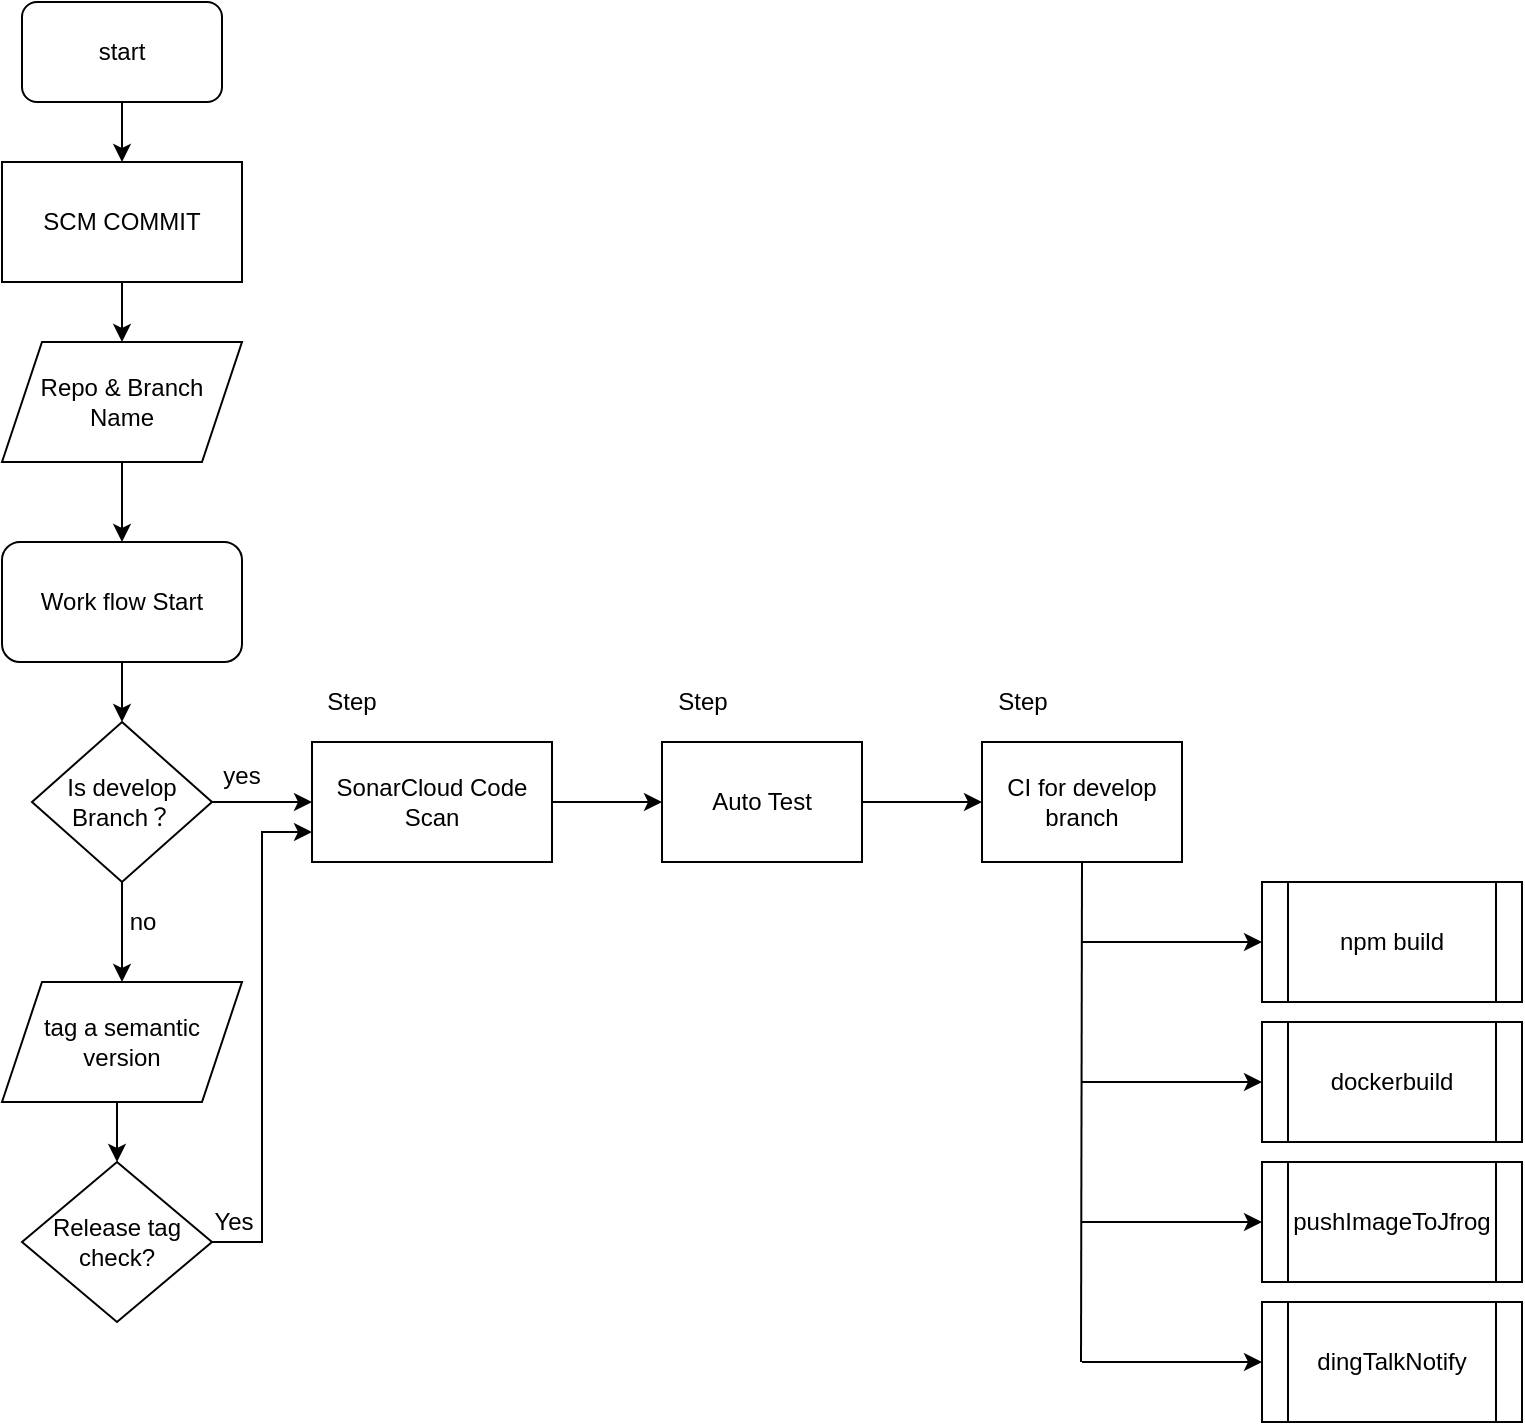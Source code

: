 <mxfile version="13.10.1" type="github">
  <diagram id="6a731a19-8d31-9384-78a2-239565b7b9f0" name="Page-1">
    <mxGraphModel dx="1422" dy="1621" grid="1" gridSize="10" guides="1" tooltips="1" connect="1" arrows="1" fold="1" page="1" pageScale="1" pageWidth="1169" pageHeight="827" background="#ffffff" math="0" shadow="0">
      <root>
        <mxCell id="0" />
        <mxCell id="1" parent="0" />
        <mxCell id="GO7fzhzILklxyF-hlyMG-145" value="" style="edgeStyle=orthogonalEdgeStyle;rounded=0;orthogonalLoop=1;jettySize=auto;html=1;" edge="1" parent="1" source="GO7fzhzILklxyF-hlyMG-143" target="GO7fzhzILklxyF-hlyMG-144">
          <mxGeometry relative="1" as="geometry" />
        </mxCell>
        <mxCell id="GO7fzhzILklxyF-hlyMG-143" value="start" style="rounded=1;whiteSpace=wrap;html=1;" vertex="1" parent="1">
          <mxGeometry x="120" y="-810" width="100" height="50" as="geometry" />
        </mxCell>
        <mxCell id="GO7fzhzILklxyF-hlyMG-148" value="" style="edgeStyle=orthogonalEdgeStyle;rounded=0;orthogonalLoop=1;jettySize=auto;html=1;" edge="1" parent="1" source="GO7fzhzILklxyF-hlyMG-144" target="GO7fzhzILklxyF-hlyMG-146">
          <mxGeometry relative="1" as="geometry" />
        </mxCell>
        <mxCell id="GO7fzhzILklxyF-hlyMG-144" value="SCM COMMIT" style="rounded=0;whiteSpace=wrap;html=1;" vertex="1" parent="1">
          <mxGeometry x="110" y="-730" width="120" height="60" as="geometry" />
        </mxCell>
        <mxCell id="GO7fzhzILklxyF-hlyMG-150" style="edgeStyle=orthogonalEdgeStyle;rounded=0;orthogonalLoop=1;jettySize=auto;html=1;exitX=0.5;exitY=1;exitDx=0;exitDy=0;entryX=0.5;entryY=0;entryDx=0;entryDy=0;" edge="1" parent="1" source="GO7fzhzILklxyF-hlyMG-146" target="GO7fzhzILklxyF-hlyMG-149">
          <mxGeometry relative="1" as="geometry" />
        </mxCell>
        <mxCell id="GO7fzhzILklxyF-hlyMG-146" value="Repo &amp;amp; Branch &lt;br&gt;Name" style="shape=parallelogram;perimeter=parallelogramPerimeter;whiteSpace=wrap;html=1;fixedSize=1;" vertex="1" parent="1">
          <mxGeometry x="110" y="-640" width="120" height="60" as="geometry" />
        </mxCell>
        <mxCell id="GO7fzhzILklxyF-hlyMG-155" style="edgeStyle=orthogonalEdgeStyle;rounded=0;orthogonalLoop=1;jettySize=auto;html=1;exitX=0.5;exitY=1;exitDx=0;exitDy=0;entryX=0.5;entryY=0;entryDx=0;entryDy=0;" edge="1" parent="1" source="GO7fzhzILklxyF-hlyMG-149" target="GO7fzhzILklxyF-hlyMG-154">
          <mxGeometry relative="1" as="geometry" />
        </mxCell>
        <mxCell id="GO7fzhzILklxyF-hlyMG-149" value="Work flow Start" style="rounded=1;whiteSpace=wrap;html=1;" vertex="1" parent="1">
          <mxGeometry x="110" y="-540" width="120" height="60" as="geometry" />
        </mxCell>
        <mxCell id="GO7fzhzILklxyF-hlyMG-163" value="" style="edgeStyle=orthogonalEdgeStyle;rounded=0;orthogonalLoop=1;jettySize=auto;html=1;" edge="1" parent="1" source="GO7fzhzILklxyF-hlyMG-151" target="GO7fzhzILklxyF-hlyMG-162">
          <mxGeometry relative="1" as="geometry" />
        </mxCell>
        <mxCell id="GO7fzhzILklxyF-hlyMG-151" value="&lt;span&gt;SonarCloud Code Scan&lt;/span&gt;" style="rounded=0;whiteSpace=wrap;html=1;" vertex="1" parent="1">
          <mxGeometry x="265" y="-440" width="120" height="60" as="geometry" />
        </mxCell>
        <mxCell id="GO7fzhzILklxyF-hlyMG-152" value="Step" style="text;html=1;strokeColor=none;fillColor=none;align=center;verticalAlign=middle;whiteSpace=wrap;rounded=0;" vertex="1" parent="1">
          <mxGeometry x="265" y="-470" width="40" height="20" as="geometry" />
        </mxCell>
        <mxCell id="GO7fzhzILklxyF-hlyMG-157" value="" style="edgeStyle=orthogonalEdgeStyle;rounded=0;orthogonalLoop=1;jettySize=auto;html=1;entryX=0.5;entryY=0;entryDx=0;entryDy=0;" edge="1" parent="1" source="GO7fzhzILklxyF-hlyMG-154" target="GO7fzhzILklxyF-hlyMG-182">
          <mxGeometry relative="1" as="geometry">
            <mxPoint x="170" y="-330" as="targetPoint" />
          </mxGeometry>
        </mxCell>
        <mxCell id="GO7fzhzILklxyF-hlyMG-161" style="edgeStyle=orthogonalEdgeStyle;rounded=0;orthogonalLoop=1;jettySize=auto;html=1;exitX=1;exitY=0.5;exitDx=0;exitDy=0;entryX=0;entryY=0.5;entryDx=0;entryDy=0;" edge="1" parent="1" source="GO7fzhzILklxyF-hlyMG-154" target="GO7fzhzILklxyF-hlyMG-151">
          <mxGeometry relative="1" as="geometry" />
        </mxCell>
        <mxCell id="GO7fzhzILklxyF-hlyMG-154" value="Is develop Branch？" style="rhombus;whiteSpace=wrap;html=1;" vertex="1" parent="1">
          <mxGeometry x="125" y="-450" width="90" height="80" as="geometry" />
        </mxCell>
        <mxCell id="GO7fzhzILklxyF-hlyMG-160" value="no" style="text;html=1;align=center;verticalAlign=middle;resizable=0;points=[];autosize=1;" vertex="1" parent="1">
          <mxGeometry x="165" y="-360" width="30" height="20" as="geometry" />
        </mxCell>
        <mxCell id="GO7fzhzILklxyF-hlyMG-166" value="" style="edgeStyle=orthogonalEdgeStyle;rounded=0;orthogonalLoop=1;jettySize=auto;html=1;" edge="1" parent="1" source="GO7fzhzILklxyF-hlyMG-162" target="GO7fzhzILklxyF-hlyMG-165">
          <mxGeometry relative="1" as="geometry" />
        </mxCell>
        <mxCell id="GO7fzhzILklxyF-hlyMG-162" value="Auto Test" style="whiteSpace=wrap;html=1;rounded=0;" vertex="1" parent="1">
          <mxGeometry x="440" y="-440" width="100" height="60" as="geometry" />
        </mxCell>
        <mxCell id="GO7fzhzILklxyF-hlyMG-164" value="Step" style="text;html=1;align=center;verticalAlign=middle;resizable=0;points=[];autosize=1;" vertex="1" parent="1">
          <mxGeometry x="440" y="-470" width="40" height="20" as="geometry" />
        </mxCell>
        <mxCell id="GO7fzhzILklxyF-hlyMG-165" value="CI for develop branch" style="whiteSpace=wrap;html=1;rounded=0;" vertex="1" parent="1">
          <mxGeometry x="600" y="-440" width="100" height="60" as="geometry" />
        </mxCell>
        <mxCell id="GO7fzhzILklxyF-hlyMG-167" value="Step" style="text;html=1;align=center;verticalAlign=middle;resizable=0;points=[];autosize=1;" vertex="1" parent="1">
          <mxGeometry x="600" y="-470" width="40" height="20" as="geometry" />
        </mxCell>
        <mxCell id="GO7fzhzILklxyF-hlyMG-170" value="" style="endArrow=none;html=1;entryX=0.5;entryY=1;entryDx=0;entryDy=0;" edge="1" parent="1" target="GO7fzhzILklxyF-hlyMG-165">
          <mxGeometry width="50" height="50" relative="1" as="geometry">
            <mxPoint x="649.5" y="-130" as="sourcePoint" />
            <mxPoint x="649.5" y="-350" as="targetPoint" />
          </mxGeometry>
        </mxCell>
        <mxCell id="GO7fzhzILklxyF-hlyMG-172" value="" style="endArrow=classic;html=1;" edge="1" parent="1">
          <mxGeometry width="50" height="50" relative="1" as="geometry">
            <mxPoint x="650" y="-340" as="sourcePoint" />
            <mxPoint x="740" y="-340" as="targetPoint" />
          </mxGeometry>
        </mxCell>
        <mxCell id="GO7fzhzILklxyF-hlyMG-173" value="" style="endArrow=classic;html=1;" edge="1" parent="1">
          <mxGeometry width="50" height="50" relative="1" as="geometry">
            <mxPoint x="650" y="-270" as="sourcePoint" />
            <mxPoint x="740" y="-270" as="targetPoint" />
          </mxGeometry>
        </mxCell>
        <mxCell id="GO7fzhzILklxyF-hlyMG-174" value="" style="endArrow=classic;html=1;" edge="1" parent="1">
          <mxGeometry width="50" height="50" relative="1" as="geometry">
            <mxPoint x="650" y="-200" as="sourcePoint" />
            <mxPoint x="740" y="-200" as="targetPoint" />
          </mxGeometry>
        </mxCell>
        <mxCell id="GO7fzhzILklxyF-hlyMG-175" value="npm build" style="shape=process;whiteSpace=wrap;html=1;backgroundOutline=1;" vertex="1" parent="1">
          <mxGeometry x="740" y="-370" width="130" height="60" as="geometry" />
        </mxCell>
        <mxCell id="GO7fzhzILklxyF-hlyMG-176" value="dockerbuild" style="shape=process;whiteSpace=wrap;html=1;backgroundOutline=1;" vertex="1" parent="1">
          <mxGeometry x="740" y="-300" width="130" height="60" as="geometry" />
        </mxCell>
        <mxCell id="GO7fzhzILklxyF-hlyMG-177" value="pushImageToJfrog" style="shape=process;whiteSpace=wrap;html=1;backgroundOutline=1;" vertex="1" parent="1">
          <mxGeometry x="740" y="-230" width="130" height="60" as="geometry" />
        </mxCell>
        <mxCell id="GO7fzhzILklxyF-hlyMG-178" value="" style="endArrow=classic;html=1;" edge="1" parent="1">
          <mxGeometry width="50" height="50" relative="1" as="geometry">
            <mxPoint x="650" y="-130" as="sourcePoint" />
            <mxPoint x="740" y="-130" as="targetPoint" />
          </mxGeometry>
        </mxCell>
        <mxCell id="GO7fzhzILklxyF-hlyMG-179" value="dingTalkNotify" style="shape=process;whiteSpace=wrap;html=1;backgroundOutline=1;" vertex="1" parent="1">
          <mxGeometry x="740" y="-160" width="130" height="60" as="geometry" />
        </mxCell>
        <mxCell id="GO7fzhzILklxyF-hlyMG-181" value="yes" style="text;html=1;strokeColor=none;fillColor=none;align=center;verticalAlign=middle;whiteSpace=wrap;rounded=0;" vertex="1" parent="1">
          <mxGeometry x="210" y="-433" width="40" height="20" as="geometry" />
        </mxCell>
        <mxCell id="GO7fzhzILklxyF-hlyMG-189" style="edgeStyle=orthogonalEdgeStyle;rounded=0;orthogonalLoop=1;jettySize=auto;html=1;exitX=0.5;exitY=1;exitDx=0;exitDy=0;entryX=0.5;entryY=0;entryDx=0;entryDy=0;" edge="1" parent="1" source="GO7fzhzILklxyF-hlyMG-182" target="GO7fzhzILklxyF-hlyMG-184">
          <mxGeometry relative="1" as="geometry" />
        </mxCell>
        <mxCell id="GO7fzhzILklxyF-hlyMG-182" value="tag a semantic version" style="shape=parallelogram;perimeter=parallelogramPerimeter;whiteSpace=wrap;html=1;fixedSize=1;" vertex="1" parent="1">
          <mxGeometry x="110" y="-320" width="120" height="60" as="geometry" />
        </mxCell>
        <mxCell id="GO7fzhzILklxyF-hlyMG-190" style="edgeStyle=orthogonalEdgeStyle;rounded=0;orthogonalLoop=1;jettySize=auto;html=1;entryX=0;entryY=0.75;entryDx=0;entryDy=0;" edge="1" parent="1" source="GO7fzhzILklxyF-hlyMG-184" target="GO7fzhzILklxyF-hlyMG-151">
          <mxGeometry relative="1" as="geometry" />
        </mxCell>
        <mxCell id="GO7fzhzILklxyF-hlyMG-184" value="Release tag check?" style="rhombus;whiteSpace=wrap;html=1;" vertex="1" parent="1">
          <mxGeometry x="120" y="-230" width="95" height="80" as="geometry" />
        </mxCell>
        <mxCell id="GO7fzhzILklxyF-hlyMG-188" value="Yes" style="text;html=1;strokeColor=none;fillColor=none;align=center;verticalAlign=middle;whiteSpace=wrap;rounded=0;" vertex="1" parent="1">
          <mxGeometry x="206" y="-210" width="40" height="20" as="geometry" />
        </mxCell>
      </root>
    </mxGraphModel>
  </diagram>
</mxfile>

